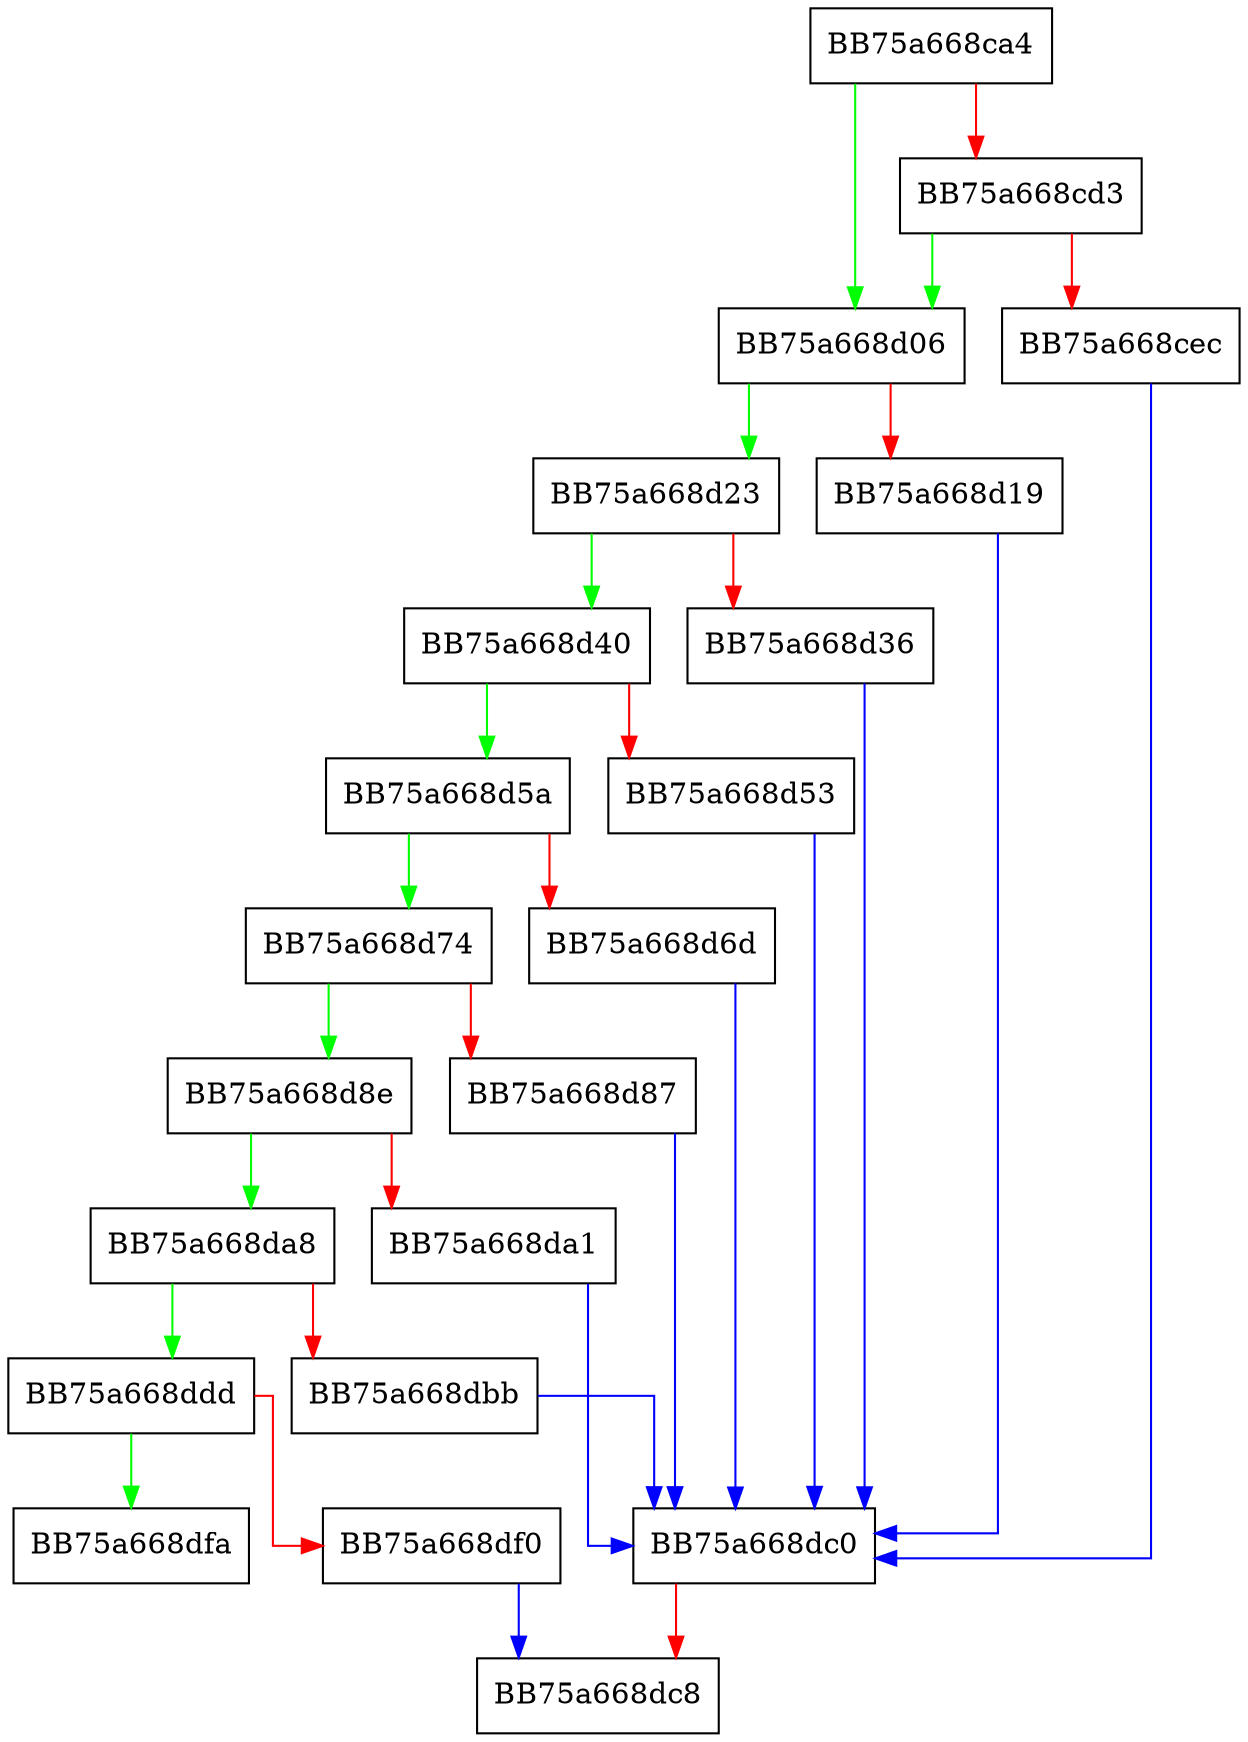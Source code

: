 digraph parse_escape {
  node [shape="box"];
  graph [splines=ortho];
  BB75a668ca4 -> BB75a668d06 [color="green"];
  BB75a668ca4 -> BB75a668cd3 [color="red"];
  BB75a668cd3 -> BB75a668d06 [color="green"];
  BB75a668cd3 -> BB75a668cec [color="red"];
  BB75a668cec -> BB75a668dc0 [color="blue"];
  BB75a668d06 -> BB75a668d23 [color="green"];
  BB75a668d06 -> BB75a668d19 [color="red"];
  BB75a668d19 -> BB75a668dc0 [color="blue"];
  BB75a668d23 -> BB75a668d40 [color="green"];
  BB75a668d23 -> BB75a668d36 [color="red"];
  BB75a668d36 -> BB75a668dc0 [color="blue"];
  BB75a668d40 -> BB75a668d5a [color="green"];
  BB75a668d40 -> BB75a668d53 [color="red"];
  BB75a668d53 -> BB75a668dc0 [color="blue"];
  BB75a668d5a -> BB75a668d74 [color="green"];
  BB75a668d5a -> BB75a668d6d [color="red"];
  BB75a668d6d -> BB75a668dc0 [color="blue"];
  BB75a668d74 -> BB75a668d8e [color="green"];
  BB75a668d74 -> BB75a668d87 [color="red"];
  BB75a668d87 -> BB75a668dc0 [color="blue"];
  BB75a668d8e -> BB75a668da8 [color="green"];
  BB75a668d8e -> BB75a668da1 [color="red"];
  BB75a668da1 -> BB75a668dc0 [color="blue"];
  BB75a668da8 -> BB75a668ddd [color="green"];
  BB75a668da8 -> BB75a668dbb [color="red"];
  BB75a668dbb -> BB75a668dc0 [color="blue"];
  BB75a668dc0 -> BB75a668dc8 [color="red"];
  BB75a668ddd -> BB75a668dfa [color="green"];
  BB75a668ddd -> BB75a668df0 [color="red"];
  BB75a668df0 -> BB75a668dc8 [color="blue"];
}